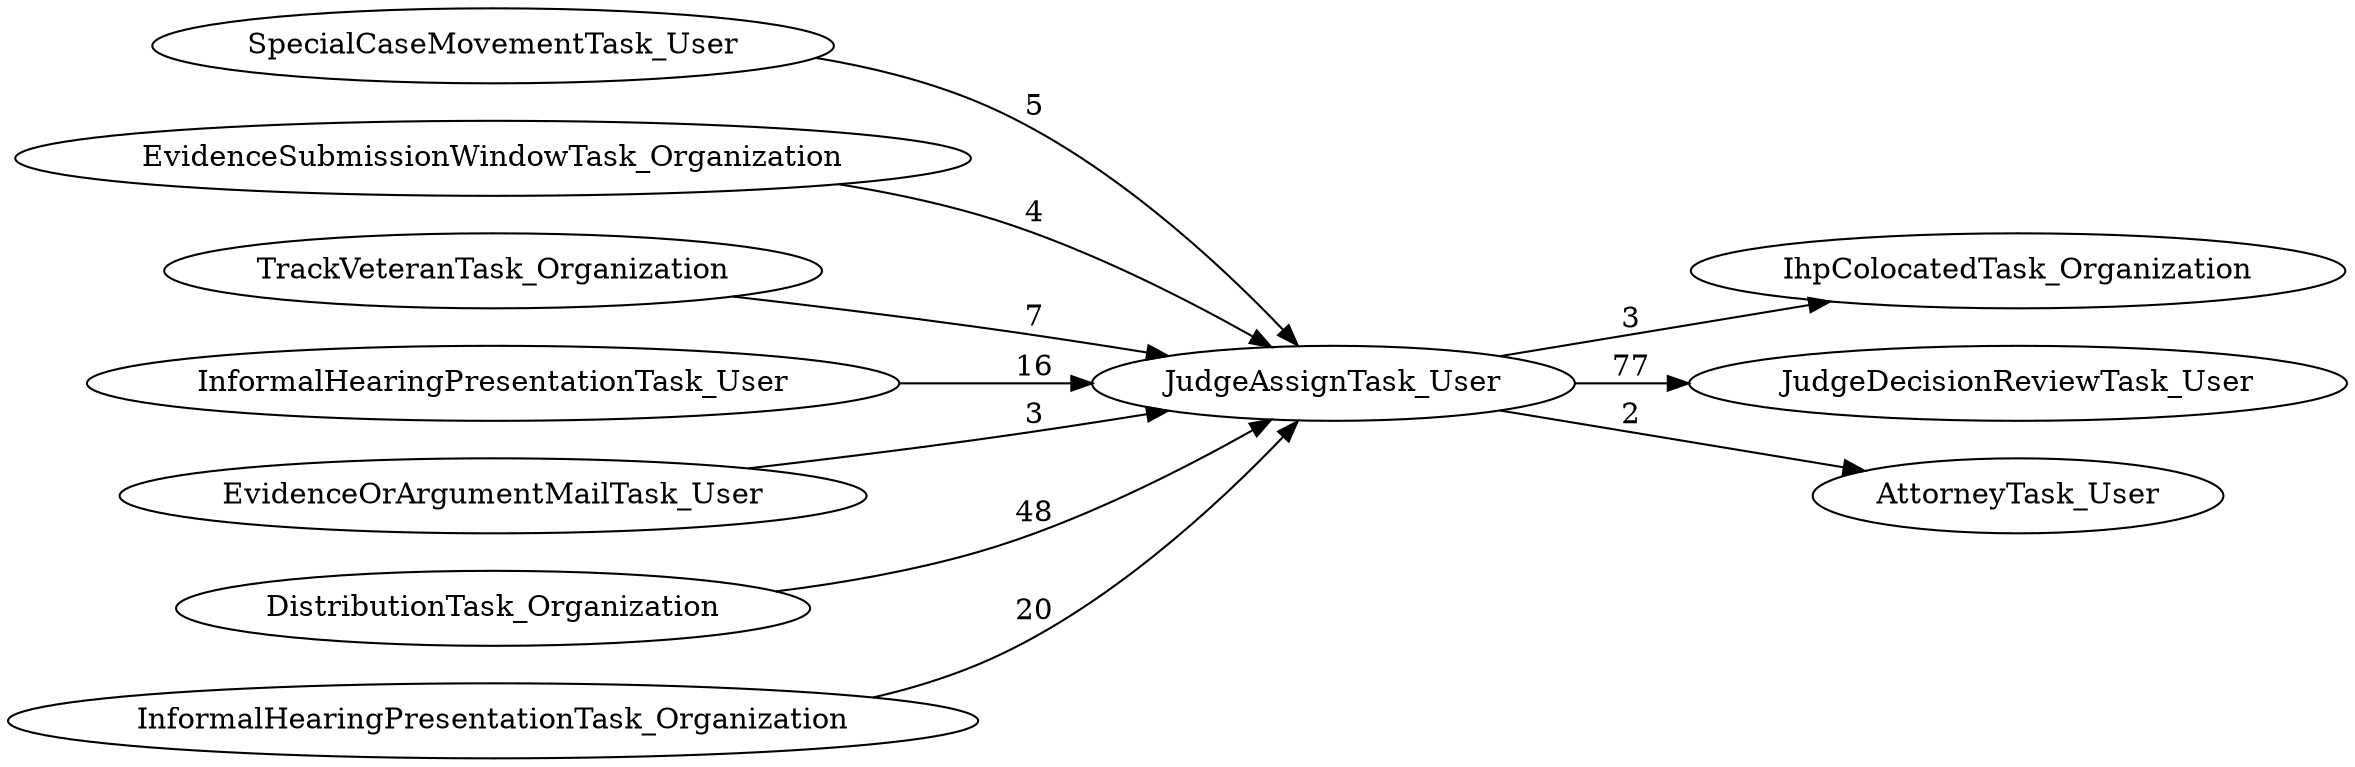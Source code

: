 digraph G {
rankdir="LR";
"JudgeAssignTask_User" -> "IhpColocatedTask_Organization" [label=3]
"SpecialCaseMovementTask_User" -> "JudgeAssignTask_User" [label=5]
"JudgeAssignTask_User" -> "JudgeDecisionReviewTask_User" [label=77]
"EvidenceSubmissionWindowTask_Organization" -> "JudgeAssignTask_User" [label=4]
"JudgeAssignTask_User" -> "AttorneyTask_User" [label=2]
"TrackVeteranTask_Organization" -> "JudgeAssignTask_User" [label=7]
"InformalHearingPresentationTask_User" -> "JudgeAssignTask_User" [label=16]
"EvidenceOrArgumentMailTask_User" -> "JudgeAssignTask_User" [label=3]
"DistributionTask_Organization" -> "JudgeAssignTask_User" [label=48]
"InformalHearingPresentationTask_Organization" -> "JudgeAssignTask_User" [label=20]
}
